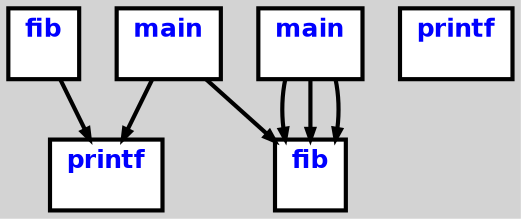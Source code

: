digraph G {
ordering=out;
ranksep=.4;
bgcolor="lightgrey";  node [shape=box, fixedsize=false, fontsize=12, fontname="Helvetica-bold", fontcolor="blue"
width=.25, height=.25, color="black", fillcolor="white", style="filled, solid, bold"];

edge [arrowsize=.5, color="black", style="bold"]
    n0000120CD9421BE0 [label="fib\n "]
    n0000120CD9421FA0 [label="printf\n "]
    n0000120CD9422240 [label="main\n "]
    n0000120CD9422240 -> n0000120CD9421FA0
    n0000120CD9422240 -> n0000120CD9421BE0
    n0000120CD9422600 [label="fib\n "]
    n0000120CD9422600 -> n0000120CD9421FA0
    n0000120CD9422AE0 [label="printf\n "]
    n0000120CD9423F20 [label="main\n "]
    n0000120CD9423F20 -> n0000120CD9421BE0
    n0000120CD9423F20 -> n0000120CD9421BE0
    n0000120CD9423F20 -> n0000120CD9421BE0
}
